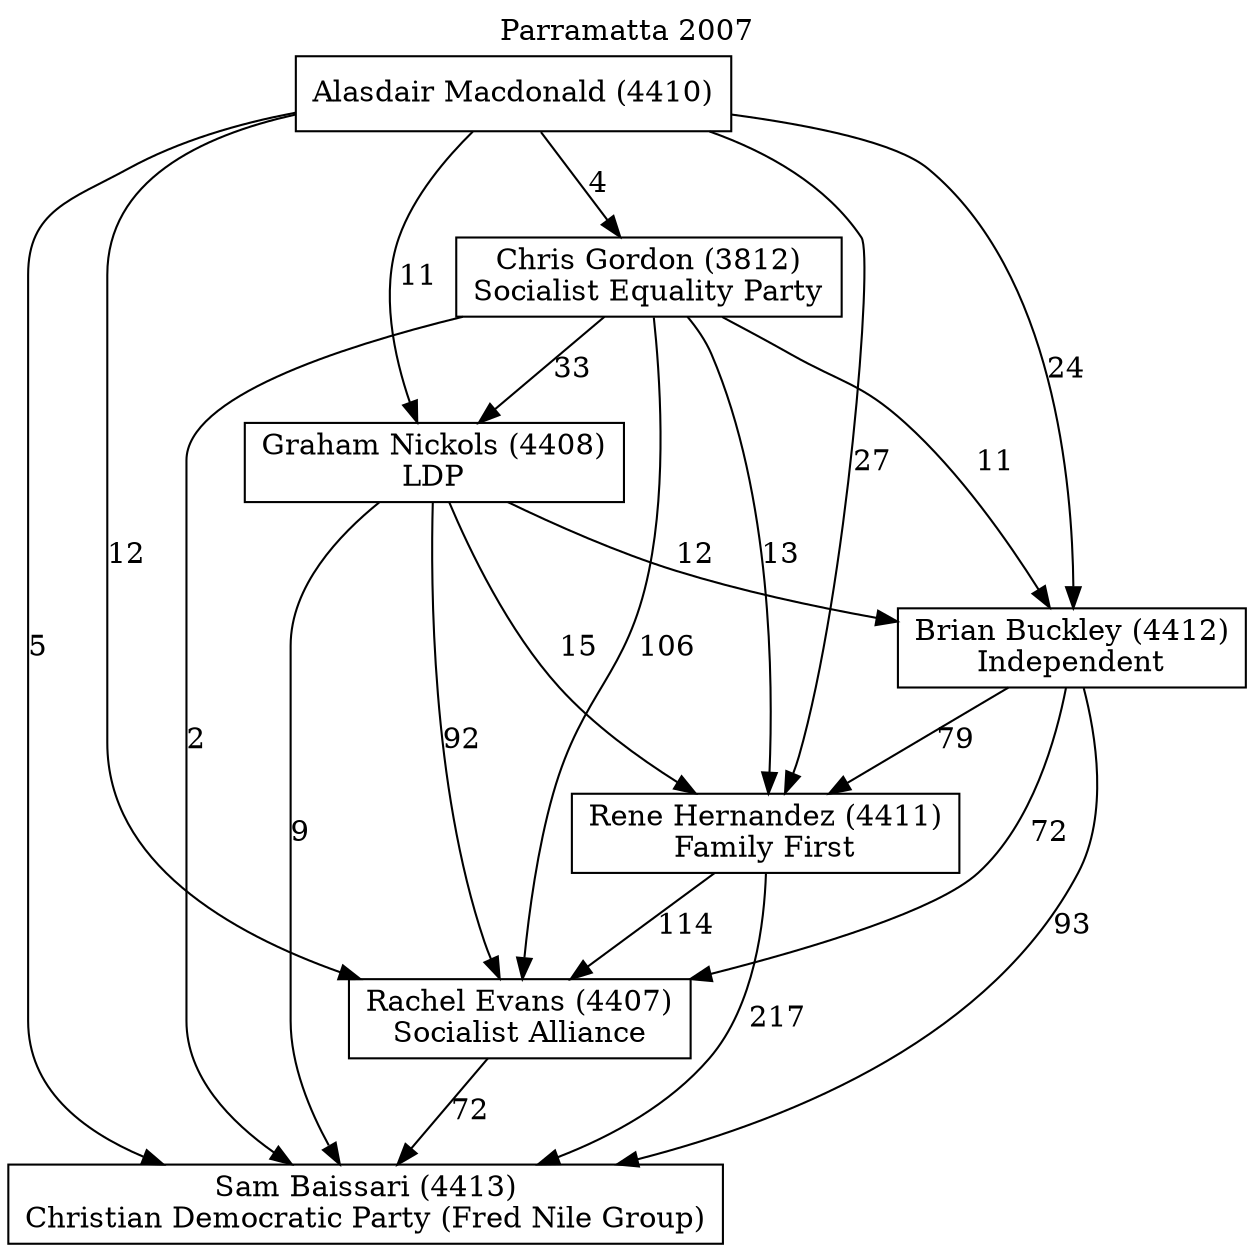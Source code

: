// House preference flow
digraph "Sam Baissari (4413)_Parramatta_2007" {
	graph [label="Parramatta 2007" labelloc=t mclimit=10]
	node [shape=box]
	"Sam Baissari (4413)" [label="Sam Baissari (4413)
Christian Democratic Party (Fred Nile Group)"]
	"Rachel Evans (4407)" [label="Rachel Evans (4407)
Socialist Alliance"]
	"Rene Hernandez (4411)" [label="Rene Hernandez (4411)
Family First"]
	"Brian Buckley (4412)" [label="Brian Buckley (4412)
Independent"]
	"Graham Nickols (4408)" [label="Graham Nickols (4408)
LDP"]
	"Chris Gordon (3812)" [label="Chris Gordon (3812)
Socialist Equality Party"]
	"Alasdair Macdonald (4410)" [label="Alasdair Macdonald (4410)
"]
	"Rachel Evans (4407)" -> "Sam Baissari (4413)" [label=72]
	"Rene Hernandez (4411)" -> "Rachel Evans (4407)" [label=114]
	"Brian Buckley (4412)" -> "Rene Hernandez (4411)" [label=79]
	"Graham Nickols (4408)" -> "Brian Buckley (4412)" [label=12]
	"Chris Gordon (3812)" -> "Graham Nickols (4408)" [label=33]
	"Alasdair Macdonald (4410)" -> "Chris Gordon (3812)" [label=4]
	"Rene Hernandez (4411)" -> "Sam Baissari (4413)" [label=217]
	"Brian Buckley (4412)" -> "Sam Baissari (4413)" [label=93]
	"Graham Nickols (4408)" -> "Sam Baissari (4413)" [label=9]
	"Chris Gordon (3812)" -> "Sam Baissari (4413)" [label=2]
	"Alasdair Macdonald (4410)" -> "Sam Baissari (4413)" [label=5]
	"Alasdair Macdonald (4410)" -> "Graham Nickols (4408)" [label=11]
	"Chris Gordon (3812)" -> "Brian Buckley (4412)" [label=11]
	"Alasdair Macdonald (4410)" -> "Brian Buckley (4412)" [label=24]
	"Graham Nickols (4408)" -> "Rene Hernandez (4411)" [label=15]
	"Chris Gordon (3812)" -> "Rene Hernandez (4411)" [label=13]
	"Alasdair Macdonald (4410)" -> "Rene Hernandez (4411)" [label=27]
	"Brian Buckley (4412)" -> "Rachel Evans (4407)" [label=72]
	"Graham Nickols (4408)" -> "Rachel Evans (4407)" [label=92]
	"Chris Gordon (3812)" -> "Rachel Evans (4407)" [label=106]
	"Alasdair Macdonald (4410)" -> "Rachel Evans (4407)" [label=12]
}
